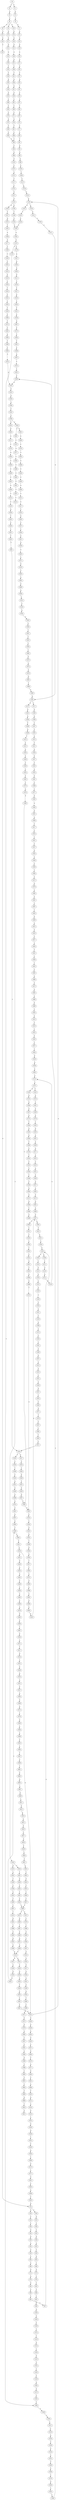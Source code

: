 strict digraph  {
	S0 -> S1 [ label = T ];
	S0 -> S2 [ label = C ];
	S1 -> S3 [ label = A ];
	S2 -> S4 [ label = A ];
	S3 -> S5 [ label = C ];
	S4 -> S6 [ label = C ];
	S5 -> S7 [ label = G ];
	S6 -> S8 [ label = G ];
	S6 -> S9 [ label = C ];
	S6 -> S10 [ label = T ];
	S7 -> S11 [ label = A ];
	S8 -> S12 [ label = C ];
	S9 -> S13 [ label = G ];
	S10 -> S14 [ label = G ];
	S11 -> S15 [ label = A ];
	S12 -> S16 [ label = G ];
	S13 -> S17 [ label = G ];
	S14 -> S18 [ label = G ];
	S15 -> S19 [ label = G ];
	S16 -> S20 [ label = C ];
	S17 -> S21 [ label = G ];
	S18 -> S22 [ label = G ];
	S19 -> S23 [ label = A ];
	S20 -> S24 [ label = G ];
	S21 -> S25 [ label = A ];
	S22 -> S26 [ label = A ];
	S23 -> S27 [ label = A ];
	S24 -> S28 [ label = C ];
	S24 -> S29 [ label = G ];
	S25 -> S30 [ label = A ];
	S26 -> S31 [ label = A ];
	S27 -> S32 [ label = G ];
	S28 -> S33 [ label = G ];
	S29 -> S34 [ label = C ];
	S30 -> S35 [ label = T ];
	S31 -> S36 [ label = C ];
	S32 -> S37 [ label = T ];
	S33 -> S38 [ label = T ];
	S34 -> S39 [ label = T ];
	S35 -> S40 [ label = T ];
	S36 -> S41 [ label = T ];
	S37 -> S42 [ label = G ];
	S38 -> S43 [ label = C ];
	S39 -> S44 [ label = G ];
	S40 -> S45 [ label = G ];
	S41 -> S46 [ label = G ];
	S42 -> S47 [ label = T ];
	S43 -> S48 [ label = G ];
	S44 -> S49 [ label = G ];
	S45 -> S50 [ label = A ];
	S46 -> S51 [ label = G ];
	S47 -> S52 [ label = C ];
	S48 -> S53 [ label = A ];
	S49 -> S54 [ label = A ];
	S50 -> S55 [ label = A ];
	S51 -> S56 [ label = A ];
	S52 -> S57 [ label = C ];
	S53 -> S58 [ label = C ];
	S54 -> S59 [ label = A ];
	S55 -> S60 [ label = C ];
	S56 -> S61 [ label = C ];
	S57 -> S62 [ label = T ];
	S58 -> S63 [ label = G ];
	S59 -> S64 [ label = T ];
	S60 -> S65 [ label = C ];
	S61 -> S66 [ label = C ];
	S62 -> S67 [ label = G ];
	S63 -> S68 [ label = C ];
	S64 -> S69 [ label = G ];
	S65 -> S70 [ label = C ];
	S66 -> S71 [ label = C ];
	S67 -> S72 [ label = G ];
	S68 -> S73 [ label = G ];
	S69 -> S74 [ label = G ];
	S70 -> S75 [ label = G ];
	S71 -> S76 [ label = G ];
	S72 -> S77 [ label = C ];
	S73 -> S78 [ label = C ];
	S74 -> S79 [ label = G ];
	S75 -> S80 [ label = T ];
	S76 -> S81 [ label = T ];
	S77 -> S82 [ label = C ];
	S78 -> S83 [ label = C ];
	S79 -> S84 [ label = G ];
	S80 -> S85 [ label = C ];
	S81 -> S86 [ label = C ];
	S82 -> S87 [ label = T ];
	S83 -> S88 [ label = T ];
	S84 -> S89 [ label = T ];
	S85 -> S90 [ label = T ];
	S86 -> S90 [ label = T ];
	S87 -> S91 [ label = G ];
	S88 -> S92 [ label = C ];
	S89 -> S93 [ label = C ];
	S90 -> S94 [ label = C ];
	S91 -> S95 [ label = G ];
	S92 -> S96 [ label = G ];
	S93 -> S97 [ label = C ];
	S94 -> S98 [ label = G ];
	S95 -> S99 [ label = G ];
	S96 -> S100 [ label = G ];
	S97 -> S101 [ label = G ];
	S98 -> S102 [ label = G ];
	S99 -> S103 [ label = T ];
	S100 -> S104 [ label = G ];
	S101 -> S105 [ label = C ];
	S101 -> S106 [ label = T ];
	S102 -> S107 [ label = C ];
	S103 -> S108 [ label = C ];
	S104 -> S109 [ label = C ];
	S105 -> S110 [ label = C ];
	S106 -> S111 [ label = C ];
	S107 -> S112 [ label = A ];
	S108 -> S113 [ label = C ];
	S109 -> S114 [ label = T ];
	S110 -> S115 [ label = G ];
	S111 -> S116 [ label = G ];
	S112 -> S117 [ label = C ];
	S113 -> S118 [ label = C ];
	S114 -> S119 [ label = C ];
	S115 -> S120 [ label = G ];
	S116 -> S121 [ label = G ];
	S117 -> S122 [ label = C ];
	S118 -> S123 [ label = G ];
	S119 -> S124 [ label = A ];
	S120 -> S125 [ label = A ];
	S121 -> S126 [ label = A ];
	S122 -> S127 [ label = G ];
	S123 -> S128 [ label = A ];
	S124 -> S129 [ label = C ];
	S125 -> S130 [ label = A ];
	S126 -> S131 [ label = A ];
	S127 -> S132 [ label = A ];
	S128 -> S133 [ label = G ];
	S128 -> S134 [ label = A ];
	S129 -> S135 [ label = G ];
	S130 -> S136 [ label = C ];
	S131 -> S137 [ label = C ];
	S132 -> S138 [ label = G ];
	S132 -> S139 [ label = A ];
	S133 -> S140 [ label = T ];
	S134 -> S141 [ label = G ];
	S135 -> S142 [ label = T ];
	S136 -> S143 [ label = T ];
	S137 -> S144 [ label = A ];
	S137 -> S145 [ label = T ];
	S138 -> S146 [ label = T ];
	S139 -> S147 [ label = T ];
	S140 -> S148 [ label = C ];
	S141 -> S149 [ label = T ];
	S142 -> S150 [ label = C ];
	S143 -> S151 [ label = G ];
	S144 -> S152 [ label = G ];
	S145 -> S153 [ label = A ];
	S146 -> S154 [ label = C ];
	S147 -> S155 [ label = G ];
	S148 -> S156 [ label = C ];
	S149 -> S157 [ label = C ];
	S150 -> S158 [ label = C ];
	S151 -> S159 [ label = C ];
	S152 -> S160 [ label = G ];
	S153 -> S161 [ label = C ];
	S154 -> S156 [ label = C ];
	S155 -> S162 [ label = T ];
	S156 -> S163 [ label = A ];
	S157 -> S164 [ label = G ];
	S158 -> S165 [ label = A ];
	S159 -> S166 [ label = A ];
	S160 -> S167 [ label = A ];
	S161 -> S168 [ label = A ];
	S162 -> S169 [ label = A ];
	S163 -> S170 [ label = G ];
	S164 -> S171 [ label = C ];
	S164 -> S172 [ label = A ];
	S165 -> S173 [ label = G ];
	S166 -> S174 [ label = A ];
	S167 -> S175 [ label = A ];
	S168 -> S176 [ label = A ];
	S169 -> S177 [ label = G ];
	S170 -> S178 [ label = T ];
	S170 -> S179 [ label = C ];
	S171 -> S180 [ label = G ];
	S172 -> S181 [ label = G ];
	S173 -> S182 [ label = C ];
	S174 -> S183 [ label = C ];
	S175 -> S184 [ label = T ];
	S176 -> S185 [ label = C ];
	S177 -> S186 [ label = T ];
	S178 -> S187 [ label = A ];
	S179 -> S188 [ label = T ];
	S180 -> S189 [ label = G ];
	S181 -> S190 [ label = G ];
	S182 -> S188 [ label = T ];
	S183 -> S191 [ label = C ];
	S184 -> S192 [ label = A ];
	S185 -> S193 [ label = G ];
	S186 -> S194 [ label = T ];
	S187 -> S195 [ label = G ];
	S188 -> S196 [ label = T ];
	S189 -> S197 [ label = C ];
	S190 -> S198 [ label = T ];
	S191 -> S199 [ label = A ];
	S192 -> S200 [ label = G ];
	S193 -> S201 [ label = A ];
	S194 -> S202 [ label = T ];
	S195 -> S203 [ label = G ];
	S196 -> S204 [ label = C ];
	S197 -> S205 [ label = T ];
	S198 -> S206 [ label = A ];
	S199 -> S207 [ label = G ];
	S200 -> S208 [ label = T ];
	S201 -> S209 [ label = A ];
	S202 -> S210 [ label = C ];
	S203 -> S211 [ label = G ];
	S204 -> S212 [ label = A ];
	S205 -> S213 [ label = A ];
	S206 -> S214 [ label = T ];
	S207 -> S215 [ label = A ];
	S208 -> S216 [ label = C ];
	S209 -> S217 [ label = A ];
	S210 -> S218 [ label = A ];
	S211 -> S219 [ label = T ];
	S212 -> S220 [ label = C ];
	S213 -> S221 [ label = T ];
	S214 -> S222 [ label = A ];
	S215 -> S223 [ label = A ];
	S216 -> S224 [ label = T ];
	S217 -> S225 [ label = A ];
	S218 -> S226 [ label = C ];
	S219 -> S227 [ label = C ];
	S220 -> S228 [ label = G ];
	S221 -> S229 [ label = A ];
	S222 -> S230 [ label = A ];
	S223 -> S231 [ label = C ];
	S224 -> S232 [ label = C ];
	S225 -> S233 [ label = C ];
	S226 -> S234 [ label = T ];
	S227 -> S235 [ label = A ];
	S228 -> S236 [ label = C ];
	S229 -> S237 [ label = G ];
	S230 -> S238 [ label = G ];
	S231 -> S239 [ label = A ];
	S232 -> S240 [ label = T ];
	S233 -> S241 [ label = A ];
	S234 -> S242 [ label = C ];
	S235 -> S243 [ label = C ];
	S236 -> S244 [ label = C ];
	S237 -> S245 [ label = T ];
	S238 -> S246 [ label = T ];
	S239 -> S247 [ label = G ];
	S240 -> S248 [ label = C ];
	S241 -> S249 [ label = G ];
	S242 -> S250 [ label = C ];
	S243 -> S251 [ label = T ];
	S244 -> S252 [ label = C ];
	S245 -> S253 [ label = A ];
	S246 -> S254 [ label = C ];
	S247 -> S255 [ label = C ];
	S248 -> S256 [ label = T ];
	S249 -> S257 [ label = A ];
	S250 -> S258 [ label = T ];
	S251 -> S259 [ label = C ];
	S252 -> S260 [ label = T ];
	S253 -> S261 [ label = G ];
	S254 -> S262 [ label = G ];
	S255 -> S263 [ label = C ];
	S256 -> S264 [ label = G ];
	S257 -> S265 [ label = A ];
	S258 -> S266 [ label = T ];
	S259 -> S267 [ label = G ];
	S260 -> S268 [ label = T ];
	S261 -> S269 [ label = C ];
	S262 -> S270 [ label = T ];
	S263 -> S271 [ label = G ];
	S264 -> S272 [ label = A ];
	S265 -> S273 [ label = G ];
	S266 -> S274 [ label = T ];
	S267 -> S275 [ label = C ];
	S268 -> S276 [ label = C ];
	S269 -> S277 [ label = C ];
	S270 -> S278 [ label = G ];
	S271 -> S279 [ label = T ];
	S272 -> S280 [ label = G ];
	S273 -> S281 [ label = G ];
	S274 -> S282 [ label = C ];
	S275 -> S283 [ label = T ];
	S276 -> S284 [ label = A ];
	S277 -> S285 [ label = G ];
	S278 -> S286 [ label = G ];
	S279 -> S287 [ label = C ];
	S280 -> S288 [ label = T ];
	S281 -> S289 [ label = G ];
	S282 -> S290 [ label = A ];
	S283 -> S291 [ label = T ];
	S284 -> S292 [ label = T ];
	S285 -> S293 [ label = A ];
	S286 -> S294 [ label = T ];
	S287 -> S295 [ label = C ];
	S288 -> S296 [ label = A ];
	S289 -> S297 [ label = G ];
	S290 -> S298 [ label = T ];
	S291 -> S299 [ label = C ];
	S292 -> S300 [ label = C ];
	S293 -> S301 [ label = A ];
	S294 -> S302 [ label = A ];
	S295 -> S303 [ label = T ];
	S297 -> S304 [ label = T ];
	S297 -> S305 [ label = G ];
	S298 -> S306 [ label = C ];
	S299 -> S307 [ label = A ];
	S300 -> S308 [ label = C ];
	S301 -> S309 [ label = A ];
	S302 -> S310 [ label = C ];
	S303 -> S311 [ label = C ];
	S304 -> S312 [ label = C ];
	S305 -> S313 [ label = T ];
	S306 -> S314 [ label = C ];
	S307 -> S315 [ label = T ];
	S308 -> S316 [ label = A ];
	S309 -> S317 [ label = C ];
	S310 -> S318 [ label = C ];
	S311 -> S319 [ label = T ];
	S312 -> S320 [ label = T ];
	S313 -> S321 [ label = C ];
	S314 -> S316 [ label = A ];
	S315 -> S322 [ label = C ];
	S316 -> S323 [ label = G ];
	S317 -> S324 [ label = C ];
	S318 -> S325 [ label = G ];
	S319 -> S326 [ label = T ];
	S319 -> S327 [ label = G ];
	S320 -> S328 [ label = C ];
	S321 -> S329 [ label = C ];
	S322 -> S308 [ label = C ];
	S323 -> S330 [ label = A ];
	S324 -> S331 [ label = C ];
	S325 -> S332 [ label = G ];
	S326 -> S333 [ label = C ];
	S327 -> S334 [ label = T ];
	S328 -> S335 [ label = T ];
	S329 -> S101 [ label = G ];
	S330 -> S336 [ label = A ];
	S331 -> S337 [ label = C ];
	S332 -> S338 [ label = T ];
	S333 -> S339 [ label = T ];
	S334 -> S340 [ label = C ];
	S335 -> S341 [ label = C ];
	S336 -> S342 [ label = C ];
	S337 -> S343 [ label = G ];
	S338 -> S344 [ label = G ];
	S339 -> S345 [ label = C ];
	S340 -> S346 [ label = G ];
	S341 -> S347 [ label = G ];
	S342 -> S348 [ label = C ];
	S343 -> S349 [ label = A ];
	S344 -> S350 [ label = G ];
	S345 -> S351 [ label = G ];
	S346 -> S352 [ label = T ];
	S347 -> S353 [ label = T ];
	S348 -> S354 [ label = A ];
	S348 -> S355 [ label = G ];
	S349 -> S356 [ label = C ];
	S350 -> S357 [ label = T ];
	S351 -> S358 [ label = G ];
	S352 -> S359 [ label = G ];
	S353 -> S360 [ label = G ];
	S354 -> S361 [ label = G ];
	S354 -> S362 [ label = C ];
	S355 -> S363 [ label = G ];
	S356 -> S364 [ label = T ];
	S357 -> S365 [ label = T ];
	S358 -> S366 [ label = A ];
	S359 -> S367 [ label = G ];
	S360 -> S368 [ label = G ];
	S361 -> S369 [ label = A ];
	S362 -> S370 [ label = C ];
	S363 -> S371 [ label = A ];
	S364 -> S372 [ label = A ];
	S365 -> S373 [ label = A ];
	S366 -> S374 [ label = G ];
	S367 -> S294 [ label = T ];
	S368 -> S375 [ label = T ];
	S369 -> S376 [ label = C ];
	S370 -> S377 [ label = A ];
	S371 -> S378 [ label = C ];
	S372 -> S379 [ label = G ];
	S373 -> S380 [ label = G ];
	S374 -> S381 [ label = A ];
	S375 -> S302 [ label = A ];
	S376 -> S382 [ label = T ];
	S377 -> S383 [ label = C ];
	S378 -> S384 [ label = G ];
	S379 -> S385 [ label = A ];
	S380 -> S386 [ label = A ];
	S381 -> S387 [ label = G ];
	S382 -> S388 [ label = C ];
	S383 -> S389 [ label = C ];
	S384 -> S390 [ label = C ];
	S385 -> S391 [ label = A ];
	S386 -> S392 [ label = A ];
	S387 -> S393 [ label = G ];
	S388 -> S394 [ label = C ];
	S389 -> S395 [ label = C ];
	S390 -> S396 [ label = C ];
	S391 -> S397 [ label = T ];
	S392 -> S398 [ label = G ];
	S393 -> S399 [ label = T ];
	S394 -> S400 [ label = C ];
	S395 -> S401 [ label = C ];
	S396 -> S402 [ label = C ];
	S397 -> S403 [ label = C ];
	S398 -> S404 [ label = G ];
	S399 -> S405 [ label = C ];
	S400 -> S406 [ label = A ];
	S401 -> S407 [ label = T ];
	S402 -> S408 [ label = A ];
	S403 -> S409 [ label = G ];
	S404 -> S410 [ label = G ];
	S405 -> S411 [ label = C ];
	S406 -> S412 [ label = T ];
	S407 -> S413 [ label = T ];
	S408 -> S414 [ label = T ];
	S409 -> S415 [ label = G ];
	S410 -> S297 [ label = G ];
	S411 -> S416 [ label = C ];
	S412 -> S417 [ label = C ];
	S413 -> S418 [ label = C ];
	S414 -> S419 [ label = C ];
	S415 -> S420 [ label = G ];
	S416 -> S421 [ label = A ];
	S416 -> S422 [ label = G ];
	S417 -> S423 [ label = T ];
	S418 -> S424 [ label = C ];
	S418 -> S425 [ label = G ];
	S419 -> S426 [ label = G ];
	S420 -> S427 [ label = T ];
	S421 -> S428 [ label = G ];
	S422 -> S429 [ label = G ];
	S422 -> S128 [ label = A ];
	S423 -> S430 [ label = G ];
	S424 -> S431 [ label = T ];
	S425 -> S432 [ label = A ];
	S426 -> S433 [ label = T ];
	S427 -> S434 [ label = A ];
	S428 -> S435 [ label = A ];
	S429 -> S436 [ label = A ];
	S430 -> S437 [ label = C ];
	S431 -> S438 [ label = G ];
	S432 -> S439 [ label = T ];
	S433 -> S440 [ label = C ];
	S434 -> S441 [ label = T ];
	S435 -> S442 [ label = G ];
	S436 -> S443 [ label = G ];
	S437 -> S444 [ label = C ];
	S438 -> S445 [ label = T ];
	S439 -> S446 [ label = C ];
	S440 -> S447 [ label = C ];
	S441 -> S448 [ label = C ];
	S442 -> S449 [ label = C ];
	S443 -> S450 [ label = G ];
	S444 -> S451 [ label = A ];
	S445 -> S452 [ label = C ];
	S446 -> S453 [ label = G ];
	S447 -> S454 [ label = T ];
	S448 -> S455 [ label = C ];
	S449 -> S456 [ label = C ];
	S450 -> S457 [ label = C ];
	S451 -> S458 [ label = G ];
	S452 -> S459 [ label = C ];
	S453 -> S460 [ label = T ];
	S454 -> S461 [ label = C ];
	S455 -> S462 [ label = C ];
	S456 -> S463 [ label = A ];
	S457 -> S464 [ label = G ];
	S458 -> S465 [ label = T ];
	S459 -> S466 [ label = T ];
	S460 -> S467 [ label = T ];
	S461 -> S319 [ label = T ];
	S462 -> S468 [ label = G ];
	S463 -> S469 [ label = C ];
	S464 -> S470 [ label = T ];
	S465 -> S471 [ label = C ];
	S466 -> S472 [ label = A ];
	S466 -> S473 [ label = T ];
	S467 -> S474 [ label = T ];
	S468 -> S475 [ label = A ];
	S469 -> S476 [ label = G ];
	S470 -> S477 [ label = G ];
	S471 -> S478 [ label = G ];
	S472 -> S479 [ label = C ];
	S473 -> S480 [ label = G ];
	S474 -> S481 [ label = G ];
	S475 -> S482 [ label = A ];
	S476 -> S483 [ label = G ];
	S477 -> S484 [ label = G ];
	S478 -> S485 [ label = T ];
	S479 -> S486 [ label = T ];
	S480 -> S487 [ label = T ];
	S481 -> S488 [ label = T ];
	S482 -> S489 [ label = A ];
	S483 -> S490 [ label = T ];
	S484 -> S491 [ label = T ];
	S485 -> S492 [ label = A ];
	S486 -> S493 [ label = A ];
	S487 -> S494 [ label = A ];
	S488 -> S495 [ label = A ];
	S489 -> S496 [ label = G ];
	S490 -> S497 [ label = T ];
	S491 -> S498 [ label = A ];
	S492 -> S499 [ label = A ];
	S493 -> S500 [ label = C ];
	S494 -> S501 [ label = G ];
	S495 -> S502 [ label = G ];
	S496 -> S503 [ label = T ];
	S497 -> S504 [ label = A ];
	S498 -> S505 [ label = T ];
	S499 -> S506 [ label = G ];
	S500 -> S507 [ label = C ];
	S501 -> S508 [ label = G ];
	S502 -> S509 [ label = G ];
	S503 -> S510 [ label = G ];
	S504 -> S511 [ label = C ];
	S505 -> S512 [ label = G ];
	S506 -> S513 [ label = A ];
	S507 -> S514 [ label = A ];
	S508 -> S515 [ label = A ];
	S509 -> S515 [ label = A ];
	S510 -> S516 [ label = T ];
	S511 -> S517 [ label = T ];
	S512 -> S518 [ label = A ];
	S513 -> S519 [ label = C ];
	S514 -> S520 [ label = G ];
	S515 -> S521 [ label = G ];
	S515 -> S522 [ label = A ];
	S516 -> S523 [ label = C ];
	S517 -> S524 [ label = G ];
	S518 -> S525 [ label = G ];
	S519 -> S526 [ label = G ];
	S520 -> S527 [ label = G ];
	S521 -> S528 [ label = A ];
	S522 -> S529 [ label = A ];
	S523 -> S530 [ label = G ];
	S524 -> S531 [ label = C ];
	S525 -> S532 [ label = C ];
	S526 -> S533 [ label = G ];
	S527 -> S534 [ label = A ];
	S528 -> S535 [ label = G ];
	S529 -> S536 [ label = G ];
	S530 -> S537 [ label = T ];
	S531 -> S538 [ label = A ];
	S532 -> S539 [ label = G ];
	S533 -> S540 [ label = C ];
	S534 -> S541 [ label = G ];
	S535 -> S542 [ label = G ];
	S536 -> S543 [ label = G ];
	S537 -> S544 [ label = C ];
	S538 -> S545 [ label = G ];
	S539 -> S546 [ label = G ];
	S540 -> S547 [ label = T ];
	S541 -> S548 [ label = A ];
	S542 -> S399 [ label = T ];
	S543 -> S549 [ label = T ];
	S544 -> S550 [ label = G ];
	S545 -> S551 [ label = A ];
	S546 -> S552 [ label = T ];
	S547 -> S553 [ label = C ];
	S548 -> S554 [ label = G ];
	S549 -> S555 [ label = C ];
	S550 -> S556 [ label = G ];
	S551 -> S557 [ label = C ];
	S552 -> S558 [ label = C ];
	S553 -> S559 [ label = T ];
	S554 -> S560 [ label = T ];
	S555 -> S561 [ label = C ];
	S556 -> S562 [ label = A ];
	S557 -> S563 [ label = G ];
	S558 -> S564 [ label = G ];
	S559 -> S565 [ label = C ];
	S560 -> S566 [ label = C ];
	S561 -> S567 [ label = C ];
	S562 -> S131 [ label = A ];
	S563 -> S568 [ label = G ];
	S564 -> S569 [ label = C ];
	S565 -> S570 [ label = G ];
	S566 -> S571 [ label = A ];
	S567 -> S422 [ label = G ];
	S568 -> S572 [ label = A ];
	S569 -> S573 [ label = A ];
	S570 -> S574 [ label = A ];
	S571 -> S575 [ label = G ];
	S572 -> S576 [ label = C ];
	S573 -> S577 [ label = C ];
	S574 -> S578 [ label = A ];
	S575 -> S579 [ label = G ];
	S576 -> S580 [ label = A ];
	S577 -> S581 [ label = G ];
	S578 -> S582 [ label = G ];
	S579 -> S583 [ label = A ];
	S580 -> S584 [ label = C ];
	S581 -> S585 [ label = C ];
	S582 -> S586 [ label = T ];
	S583 -> S587 [ label = C ];
	S584 -> S588 [ label = A ];
	S585 -> S589 [ label = G ];
	S586 -> S590 [ label = C ];
	S587 -> S591 [ label = C ];
	S588 -> S592 [ label = C ];
	S589 -> S593 [ label = C ];
	S590 -> S164 [ label = G ];
	S591 -> S594 [ label = A ];
	S592 -> S595 [ label = C ];
	S593 -> S24 [ label = G ];
	S594 -> S596 [ label = G ];
	S595 -> S597 [ label = T ];
	S596 -> S598 [ label = T ];
	S597 -> S599 [ label = C ];
	S598 -> S600 [ label = C ];
	S599 -> S601 [ label = T ];
	S600 -> S602 [ label = T ];
	S601 -> S603 [ label = A ];
	S602 -> S604 [ label = C ];
	S603 -> S605 [ label = G ];
	S604 -> S606 [ label = T ];
	S605 -> S607 [ label = A ];
	S606 -> S608 [ label = G ];
	S607 -> S609 [ label = A ];
	S608 -> S610 [ label = T ];
	S609 -> S611 [ label = C ];
	S610 -> S612 [ label = A ];
	S611 -> S613 [ label = G ];
	S613 -> S614 [ label = A ];
	S614 -> S615 [ label = G ];
	S615 -> S616 [ label = G ];
	S616 -> S617 [ label = T ];
	S617 -> S618 [ label = G ];
	S618 -> S619 [ label = T ];
	S619 -> S620 [ label = C ];
	S620 -> S621 [ label = C ];
	S621 -> S622 [ label = C ];
	S622 -> S623 [ label = T ];
	S623 -> S624 [ label = G ];
	S624 -> S625 [ label = T ];
	S625 -> S626 [ label = C ];
	S626 -> S627 [ label = C ];
	S627 -> S466 [ label = T ];
}
